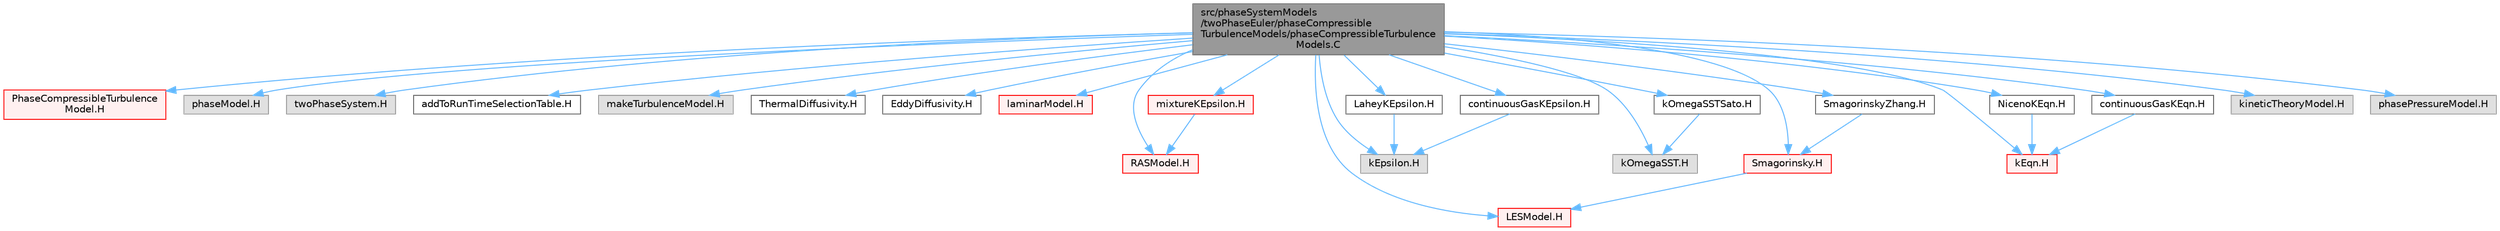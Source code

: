 digraph "src/phaseSystemModels/twoPhaseEuler/phaseCompressibleTurbulenceModels/phaseCompressibleTurbulenceModels.C"
{
 // LATEX_PDF_SIZE
  bgcolor="transparent";
  edge [fontname=Helvetica,fontsize=10,labelfontname=Helvetica,labelfontsize=10];
  node [fontname=Helvetica,fontsize=10,shape=box,height=0.2,width=0.4];
  Node1 [id="Node000001",label="src/phaseSystemModels\l/twoPhaseEuler/phaseCompressible\lTurbulenceModels/phaseCompressibleTurbulence\lModels.C",height=0.2,width=0.4,color="gray40", fillcolor="grey60", style="filled", fontcolor="black",tooltip=" "];
  Node1 -> Node2 [id="edge1_Node000001_Node000002",color="steelblue1",style="solid",tooltip=" "];
  Node2 [id="Node000002",label="PhaseCompressibleTurbulence\lModel.H",height=0.2,width=0.4,color="red", fillcolor="#FFF0F0", style="filled",URL="$PhaseCompressibleTurbulenceModel_8H.html",tooltip=" "];
  Node1 -> Node390 [id="edge2_Node000001_Node000390",color="steelblue1",style="solid",tooltip=" "];
  Node390 [id="Node000390",label="phaseModel.H",height=0.2,width=0.4,color="grey60", fillcolor="#E0E0E0", style="filled",tooltip=" "];
  Node1 -> Node391 [id="edge3_Node000001_Node000391",color="steelblue1",style="solid",tooltip=" "];
  Node391 [id="Node000391",label="twoPhaseSystem.H",height=0.2,width=0.4,color="grey60", fillcolor="#E0E0E0", style="filled",tooltip=" "];
  Node1 -> Node392 [id="edge4_Node000001_Node000392",color="steelblue1",style="solid",tooltip=" "];
  Node392 [id="Node000392",label="addToRunTimeSelectionTable.H",height=0.2,width=0.4,color="grey40", fillcolor="white", style="filled",URL="$addToRunTimeSelectionTable_8H.html",tooltip="Macros for easy insertion into run-time selection tables."];
  Node1 -> Node393 [id="edge5_Node000001_Node000393",color="steelblue1",style="solid",tooltip=" "];
  Node393 [id="Node000393",label="makeTurbulenceModel.H",height=0.2,width=0.4,color="grey60", fillcolor="#E0E0E0", style="filled",tooltip=" "];
  Node1 -> Node394 [id="edge6_Node000001_Node000394",color="steelblue1",style="solid",tooltip=" "];
  Node394 [id="Node000394",label="ThermalDiffusivity.H",height=0.2,width=0.4,color="grey40", fillcolor="white", style="filled",URL="$ThermalDiffusivity_8H.html",tooltip=" "];
  Node1 -> Node395 [id="edge7_Node000001_Node000395",color="steelblue1",style="solid",tooltip=" "];
  Node395 [id="Node000395",label="EddyDiffusivity.H",height=0.2,width=0.4,color="grey40", fillcolor="white", style="filled",URL="$EddyDiffusivity_8H.html",tooltip=" "];
  Node1 -> Node396 [id="edge8_Node000001_Node000396",color="steelblue1",style="solid",tooltip=" "];
  Node396 [id="Node000396",label="laminarModel.H",height=0.2,width=0.4,color="red", fillcolor="#FFF0F0", style="filled",URL="$laminarModel_8H.html",tooltip=" "];
  Node1 -> Node397 [id="edge9_Node000001_Node000397",color="steelblue1",style="solid",tooltip=" "];
  Node397 [id="Node000397",label="RASModel.H",height=0.2,width=0.4,color="red", fillcolor="#FFF0F0", style="filled",URL="$RASModel_8H.html",tooltip=" "];
  Node1 -> Node398 [id="edge10_Node000001_Node000398",color="steelblue1",style="solid",tooltip=" "];
  Node398 [id="Node000398",label="LESModel.H",height=0.2,width=0.4,color="red", fillcolor="#FFF0F0", style="filled",URL="$LESModel_8H.html",tooltip=" "];
  Node1 -> Node400 [id="edge11_Node000001_Node000400",color="steelblue1",style="solid",tooltip=" "];
  Node400 [id="Node000400",label="kEpsilon.H",height=0.2,width=0.4,color="grey60", fillcolor="#E0E0E0", style="filled",tooltip=" "];
  Node1 -> Node401 [id="edge12_Node000001_Node000401",color="steelblue1",style="solid",tooltip=" "];
  Node401 [id="Node000401",label="kOmegaSST.H",height=0.2,width=0.4,color="grey60", fillcolor="#E0E0E0", style="filled",tooltip=" "];
  Node1 -> Node402 [id="edge13_Node000001_Node000402",color="steelblue1",style="solid",tooltip=" "];
  Node402 [id="Node000402",label="kOmegaSSTSato.H",height=0.2,width=0.4,color="grey40", fillcolor="white", style="filled",URL="$kOmegaSSTSato_8H.html",tooltip=" "];
  Node402 -> Node401 [id="edge14_Node000402_Node000401",color="steelblue1",style="solid",tooltip=" "];
  Node1 -> Node403 [id="edge15_Node000001_Node000403",color="steelblue1",style="solid",tooltip=" "];
  Node403 [id="Node000403",label="mixtureKEpsilon.H",height=0.2,width=0.4,color="red", fillcolor="#FFF0F0", style="filled",URL="$mixtureKEpsilon_8H.html",tooltip=" "];
  Node403 -> Node397 [id="edge16_Node000403_Node000397",color="steelblue1",style="solid",tooltip=" "];
  Node1 -> Node406 [id="edge17_Node000001_Node000406",color="steelblue1",style="solid",tooltip=" "];
  Node406 [id="Node000406",label="LaheyKEpsilon.H",height=0.2,width=0.4,color="grey40", fillcolor="white", style="filled",URL="$LaheyKEpsilon_8H.html",tooltip=" "];
  Node406 -> Node400 [id="edge18_Node000406_Node000400",color="steelblue1",style="solid",tooltip=" "];
  Node1 -> Node407 [id="edge19_Node000001_Node000407",color="steelblue1",style="solid",tooltip=" "];
  Node407 [id="Node000407",label="continuousGasKEpsilon.H",height=0.2,width=0.4,color="grey40", fillcolor="white", style="filled",URL="$continuousGasKEpsilon_8H.html",tooltip=" "];
  Node407 -> Node400 [id="edge20_Node000407_Node000400",color="steelblue1",style="solid",tooltip=" "];
  Node1 -> Node408 [id="edge21_Node000001_Node000408",color="steelblue1",style="solid",tooltip=" "];
  Node408 [id="Node000408",label="Smagorinsky.H",height=0.2,width=0.4,color="red", fillcolor="#FFF0F0", style="filled",URL="$Smagorinsky_8H.html",tooltip=" "];
  Node408 -> Node398 [id="edge22_Node000408_Node000398",color="steelblue1",style="solid",tooltip=" "];
  Node1 -> Node410 [id="edge23_Node000001_Node000410",color="steelblue1",style="solid",tooltip=" "];
  Node410 [id="Node000410",label="kEqn.H",height=0.2,width=0.4,color="red", fillcolor="#FFF0F0", style="filled",URL="$kEqn_8H.html",tooltip=" "];
  Node1 -> Node411 [id="edge24_Node000001_Node000411",color="steelblue1",style="solid",tooltip=" "];
  Node411 [id="Node000411",label="SmagorinskyZhang.H",height=0.2,width=0.4,color="grey40", fillcolor="white", style="filled",URL="$SmagorinskyZhang_8H.html",tooltip=" "];
  Node411 -> Node408 [id="edge25_Node000411_Node000408",color="steelblue1",style="solid",tooltip=" "];
  Node1 -> Node412 [id="edge26_Node000001_Node000412",color="steelblue1",style="solid",tooltip=" "];
  Node412 [id="Node000412",label="NicenoKEqn.H",height=0.2,width=0.4,color="grey40", fillcolor="white", style="filled",URL="$NicenoKEqn_8H.html",tooltip=" "];
  Node412 -> Node410 [id="edge27_Node000412_Node000410",color="steelblue1",style="solid",tooltip=" "];
  Node1 -> Node413 [id="edge28_Node000001_Node000413",color="steelblue1",style="solid",tooltip=" "];
  Node413 [id="Node000413",label="continuousGasKEqn.H",height=0.2,width=0.4,color="grey40", fillcolor="white", style="filled",URL="$continuousGasKEqn_8H.html",tooltip=" "];
  Node413 -> Node410 [id="edge29_Node000413_Node000410",color="steelblue1",style="solid",tooltip=" "];
  Node1 -> Node414 [id="edge30_Node000001_Node000414",color="steelblue1",style="solid",tooltip=" "];
  Node414 [id="Node000414",label="kineticTheoryModel.H",height=0.2,width=0.4,color="grey60", fillcolor="#E0E0E0", style="filled",tooltip=" "];
  Node1 -> Node415 [id="edge31_Node000001_Node000415",color="steelblue1",style="solid",tooltip=" "];
  Node415 [id="Node000415",label="phasePressureModel.H",height=0.2,width=0.4,color="grey60", fillcolor="#E0E0E0", style="filled",tooltip=" "];
}
